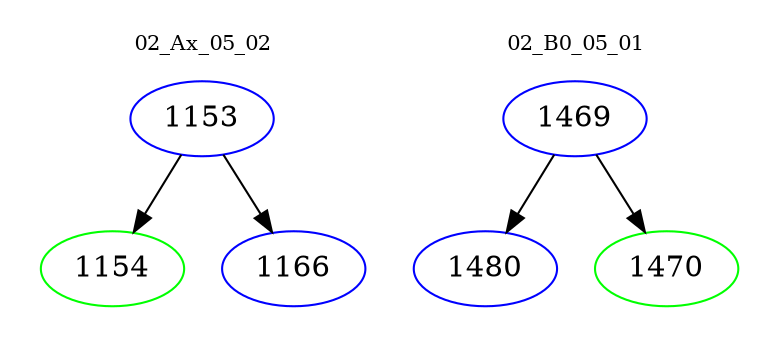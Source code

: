 digraph{
subgraph cluster_0 {
color = white
label = "02_Ax_05_02";
fontsize=10;
T0_1153 [label="1153", color="blue"]
T0_1153 -> T0_1154 [color="black"]
T0_1154 [label="1154", color="green"]
T0_1153 -> T0_1166 [color="black"]
T0_1166 [label="1166", color="blue"]
}
subgraph cluster_1 {
color = white
label = "02_B0_05_01";
fontsize=10;
T1_1469 [label="1469", color="blue"]
T1_1469 -> T1_1480 [color="black"]
T1_1480 [label="1480", color="blue"]
T1_1469 -> T1_1470 [color="black"]
T1_1470 [label="1470", color="green"]
}
}
